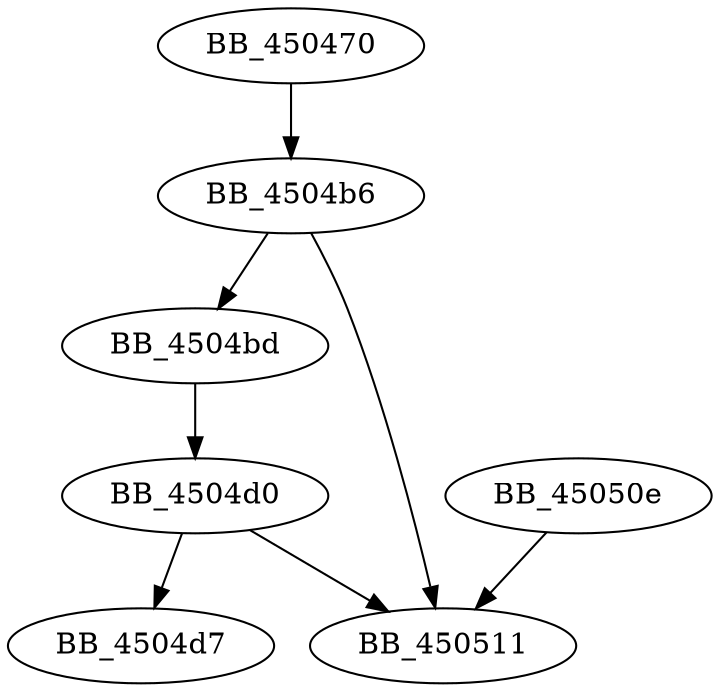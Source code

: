 DiGraph sub_450470{
BB_450470->BB_4504b6
BB_4504b6->BB_4504bd
BB_4504b6->BB_450511
BB_4504bd->BB_4504d0
BB_4504d0->BB_4504d7
BB_4504d0->BB_450511
BB_45050e->BB_450511
}

